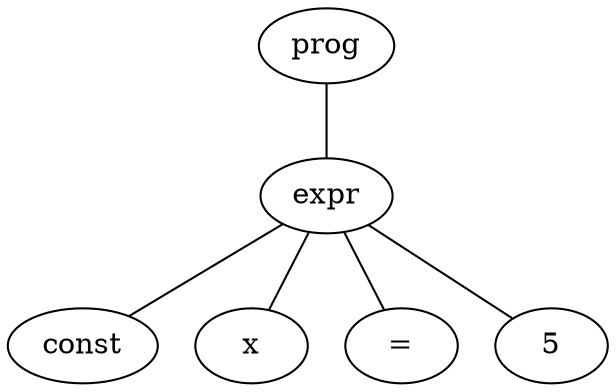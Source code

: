 graph ast { 
<AST.AST object at 0x7f50cca35d90>[label="prog"] 
<AST.AST object at 0x7f50cca35880>[label="expr"] 
<AST.AST object at 0x7f50cca99940>[label="const"] 
<AST.AST object at 0x7f50cca38fd0>[label="x"] 
<AST.AST object at 0x7f50cca38c40>[label="="] 
<AST.AST object at 0x7f50cca387c0>[label="5"] 
<AST.AST object at 0x7f50cca35d90> -- <AST.AST object at 0x7f50cca35880>
<AST.AST object at 0x7f50cca35880> -- <AST.AST object at 0x7f50cca99940>
<AST.AST object at 0x7f50cca35880> -- <AST.AST object at 0x7f50cca38fd0>
<AST.AST object at 0x7f50cca35880> -- <AST.AST object at 0x7f50cca38c40>
<AST.AST object at 0x7f50cca35880> -- <AST.AST object at 0x7f50cca387c0>
}